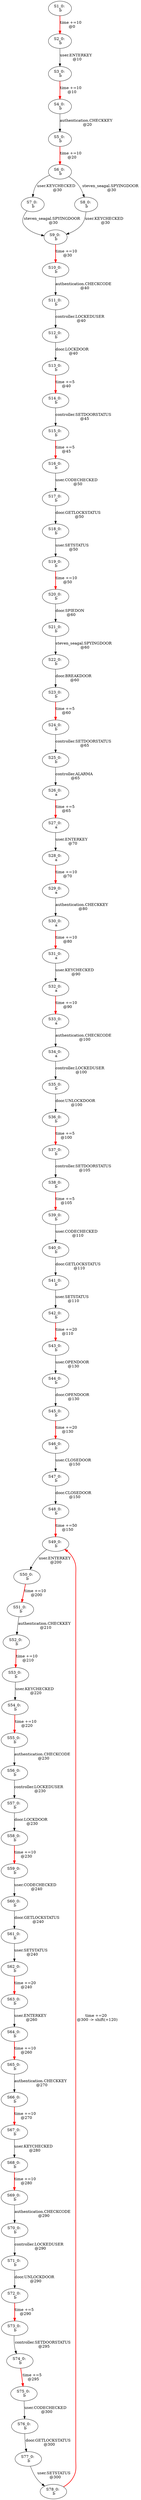 digraph html {
S1_0[label="S1_0: \n b"];
S2_0[label="S2_0: \n b"];
S1_0 -> S2_0[label="time +=10 \n @0", style="bold", color="red"];
S3_0[label="S3_0: \n b"];
S4_0[label="S4_0: \n b"];
S3_0 -> S4_0[label="time +=10 \n @10", style="bold", color="red"];
S2_0 -> S3_0[label="user.ENTERKEY \n @10"];
S5_0[label="S5_0: \n b"];
S6_0[label="S6_0: \n b"];
S5_0 -> S6_0[label="time +=10 \n @20", style="bold", color="red"];
S4_0 -> S5_0[label="authentication.CHECKKEY \n @20"];
S7_0[label="S7_0: \n b"];
S6_0 -> S7_0[label="user.KEYCHECKED \n @30"];
S8_0[label="S8_0: \n b"];
S6_0 -> S8_0[label="steven_seagal.SPYINGDOOR \n @30"];
S9_0[label="S9_0: \n b"];
S10_0[label="S10_0: \n b"];
S9_0 -> S10_0[label="time +=10 \n @30", style="bold", color="red"];
S7_0 -> S9_0[label="steven_seagal.SPYINGDOOR \n @30"];
S8_0 -> S9_0[label="user.KEYCHECKED \n @30"];
S11_0[label="S11_0: \n b"];
S10_0 -> S11_0[label="authentication.CHECKCODE \n @40"];
S12_0[label="S12_0: \n b"];
S11_0 -> S12_0[label="controller.LOCKEDUSER \n @40"];
S13_0[label="S13_0: \n b"];
S14_0[label="S14_0: \n b"];
S13_0 -> S14_0[label="time +=5 \n @40", style="bold", color="red"];
S12_0 -> S13_0[label="door.LOCKDOOR \n @40"];
S15_0[label="S15_0: \n b"];
S16_0[label="S16_0: \n b"];
S15_0 -> S16_0[label="time +=5 \n @45", style="bold", color="red"];
S14_0 -> S15_0[label="controller.SETDOORSTATUS \n @45"];
S17_0[label="S17_0: \n b"];
S16_0 -> S17_0[label="user.CODECHECKED \n @50"];
S18_0[label="S18_0: \n b"];
S17_0 -> S18_0[label="door.GETLOCKSTATUS \n @50"];
S19_0[label="S19_0: \n b"];
S20_0[label="S20_0: \n b"];
S19_0 -> S20_0[label="time +=10 \n @50", style="bold", color="red"];
S18_0 -> S19_0[label="user.SETSTATUS \n @50"];
S21_0[label="S21_0: \n b"];
S20_0 -> S21_0[label="door.SPIEDON \n @60"];
S22_0[label="S22_0: \n b"];
S21_0 -> S22_0[label="steven_seagal.SPYINGDOOR \n @60"];
S23_0[label="S23_0: \n b"];
S24_0[label="S24_0: \n b"];
S23_0 -> S24_0[label="time +=5 \n @60", style="bold", color="red"];
S22_0 -> S23_0[label="door.BREAKDOOR \n @60"];
S25_0[label="S25_0: \n b"];
S24_0 -> S25_0[label="controller.SETDOORSTATUS \n @65"];
S26_0[label="S26_0: \n a"];
S27_0[label="S27_0: \n a"];
S26_0 -> S27_0[label="time +=5 \n @65", style="bold", color="red"];
S25_0 -> S26_0[label="controller.ALARMA \n @65"];
S28_0[label="S28_0: \n a"];
S29_0[label="S29_0: \n a"];
S28_0 -> S29_0[label="time +=10 \n @70", style="bold", color="red"];
S27_0 -> S28_0[label="user.ENTERKEY \n @70"];
S30_0[label="S30_0: \n a"];
S31_0[label="S31_0: \n a"];
S30_0 -> S31_0[label="time +=10 \n @80", style="bold", color="red"];
S29_0 -> S30_0[label="authentication.CHECKKEY \n @80"];
S32_0[label="S32_0: \n a"];
S33_0[label="S33_0: \n a"];
S32_0 -> S33_0[label="time +=10 \n @90", style="bold", color="red"];
S31_0 -> S32_0[label="user.KEYCHECKED \n @90"];
S34_0[label="S34_0: \n a"];
S33_0 -> S34_0[label="authentication.CHECKCODE \n @100"];
S35_0[label="S35_0: \n b"];
S34_0 -> S35_0[label="controller.LOCKEDUSER \n @100"];
S36_0[label="S36_0: \n b"];
S37_0[label="S37_0: \n b"];
S36_0 -> S37_0[label="time +=5 \n @100", style="bold", color="red"];
S35_0 -> S36_0[label="door.UNLOCKDOOR \n @100"];
S38_0[label="S38_0: \n b"];
S39_0[label="S39_0: \n b"];
S38_0 -> S39_0[label="time +=5 \n @105", style="bold", color="red"];
S37_0 -> S38_0[label="controller.SETDOORSTATUS \n @105"];
S40_0[label="S40_0: \n b"];
S39_0 -> S40_0[label="user.CODECHECKED \n @110"];
S41_0[label="S41_0: \n b"];
S40_0 -> S41_0[label="door.GETLOCKSTATUS \n @110"];
S42_0[label="S42_0: \n b"];
S43_0[label="S43_0: \n b"];
S42_0 -> S43_0[label="time +=20 \n @110", style="bold", color="red"];
S41_0 -> S42_0[label="user.SETSTATUS \n @110"];
S44_0[label="S44_0: \n b"];
S43_0 -> S44_0[label="user.OPENDOOR \n @130"];
S45_0[label="S45_0: \n b"];
S46_0[label="S46_0: \n b"];
S45_0 -> S46_0[label="time +=20 \n @130", style="bold", color="red"];
S44_0 -> S45_0[label="door.OPENDOOR \n @130"];
S47_0[label="S47_0: \n b"];
S46_0 -> S47_0[label="user.CLOSEDOOR \n @150"];
S48_0[label="S48_0: \n b"];
S49_0[label="S49_0: \n b"];
S48_0 -> S49_0[label="time +=50 \n @150", style="bold", color="red"];
S47_0 -> S48_0[label="door.CLOSEDOOR \n @150"];
S50_0[label="S50_0: \n b"];
S51_0[label="S51_0: \n b"];
S50_0 -> S51_0[label="time +=10 \n @200", style="bold", color="red"];
S49_0 -> S50_0[label="user.ENTERKEY \n @200"];
S52_0[label="S52_0: \n b"];
S53_0[label="S53_0: \n b"];
S52_0 -> S53_0[label="time +=10 \n @210", style="bold", color="red"];
S51_0 -> S52_0[label="authentication.CHECKKEY \n @210"];
S54_0[label="S54_0: \n b"];
S55_0[label="S55_0: \n b"];
S54_0 -> S55_0[label="time +=10 \n @220", style="bold", color="red"];
S53_0 -> S54_0[label="user.KEYCHECKED \n @220"];
S56_0[label="S56_0: \n b"];
S55_0 -> S56_0[label="authentication.CHECKCODE \n @230"];
S57_0[label="S57_0: \n b"];
S56_0 -> S57_0[label="controller.LOCKEDUSER \n @230"];
S58_0[label="S58_0: \n b"];
S59_0[label="S59_0: \n b"];
S58_0 -> S59_0[label="time +=10 \n @230", style="bold", color="red"];
S57_0 -> S58_0[label="door.LOCKDOOR \n @230"];
S60_0[label="S60_0: \n b"];
S59_0 -> S60_0[label="user.CODECHECKED \n @240"];
S61_0[label="S61_0: \n b"];
S60_0 -> S61_0[label="door.GETLOCKSTATUS \n @240"];
S62_0[label="S62_0: \n b"];
S63_0[label="S63_0: \n b"];
S62_0 -> S63_0[label="time +=20 \n @240", style="bold", color="red"];
S61_0 -> S62_0[label="user.SETSTATUS \n @240"];
S64_0[label="S64_0: \n b"];
S65_0[label="S65_0: \n b"];
S64_0 -> S65_0[label="time +=10 \n @260", style="bold", color="red"];
S63_0 -> S64_0[label="user.ENTERKEY \n @260"];
S66_0[label="S66_0: \n b"];
S67_0[label="S67_0: \n b"];
S66_0 -> S67_0[label="time +=10 \n @270", style="bold", color="red"];
S65_0 -> S66_0[label="authentication.CHECKKEY \n @270"];
S68_0[label="S68_0: \n b"];
S69_0[label="S69_0: \n b"];
S68_0 -> S69_0[label="time +=10 \n @280", style="bold", color="red"];
S67_0 -> S68_0[label="user.KEYCHECKED \n @280"];
S70_0[label="S70_0: \n b"];
S69_0 -> S70_0[label="authentication.CHECKCODE \n @290"];
S71_0[label="S71_0: \n b"];
S70_0 -> S71_0[label="controller.LOCKEDUSER \n @290"];
S72_0[label="S72_0: \n b"];
S73_0[label="S73_0: \n b"];
S72_0 -> S73_0[label="time +=5 \n @290", style="bold", color="red"];
S71_0 -> S72_0[label="door.UNLOCKDOOR \n @290"];
S74_0[label="S74_0: \n b"];
S75_0[label="S75_0: \n b"];
S74_0 -> S75_0[label="time +=5 \n @295", style="bold", color="red"];
S73_0 -> S74_0[label="controller.SETDOORSTATUS \n @295"];
S76_0[label="S76_0: \n b"];
S75_0 -> S76_0[label="user.CODECHECKED \n @300"];
S77_0[label="S77_0: \n b"];
S76_0 -> S77_0[label="door.GETLOCKSTATUS \n @300"];
S78_0[label="S78_0: \n b"];
S78_0 -> S49_0[label="time +=20 \n @300 -> shift(+120)", style="bold", color="red"];
S77_0 -> S78_0[label="user.SETSTATUS \n @300"];
}